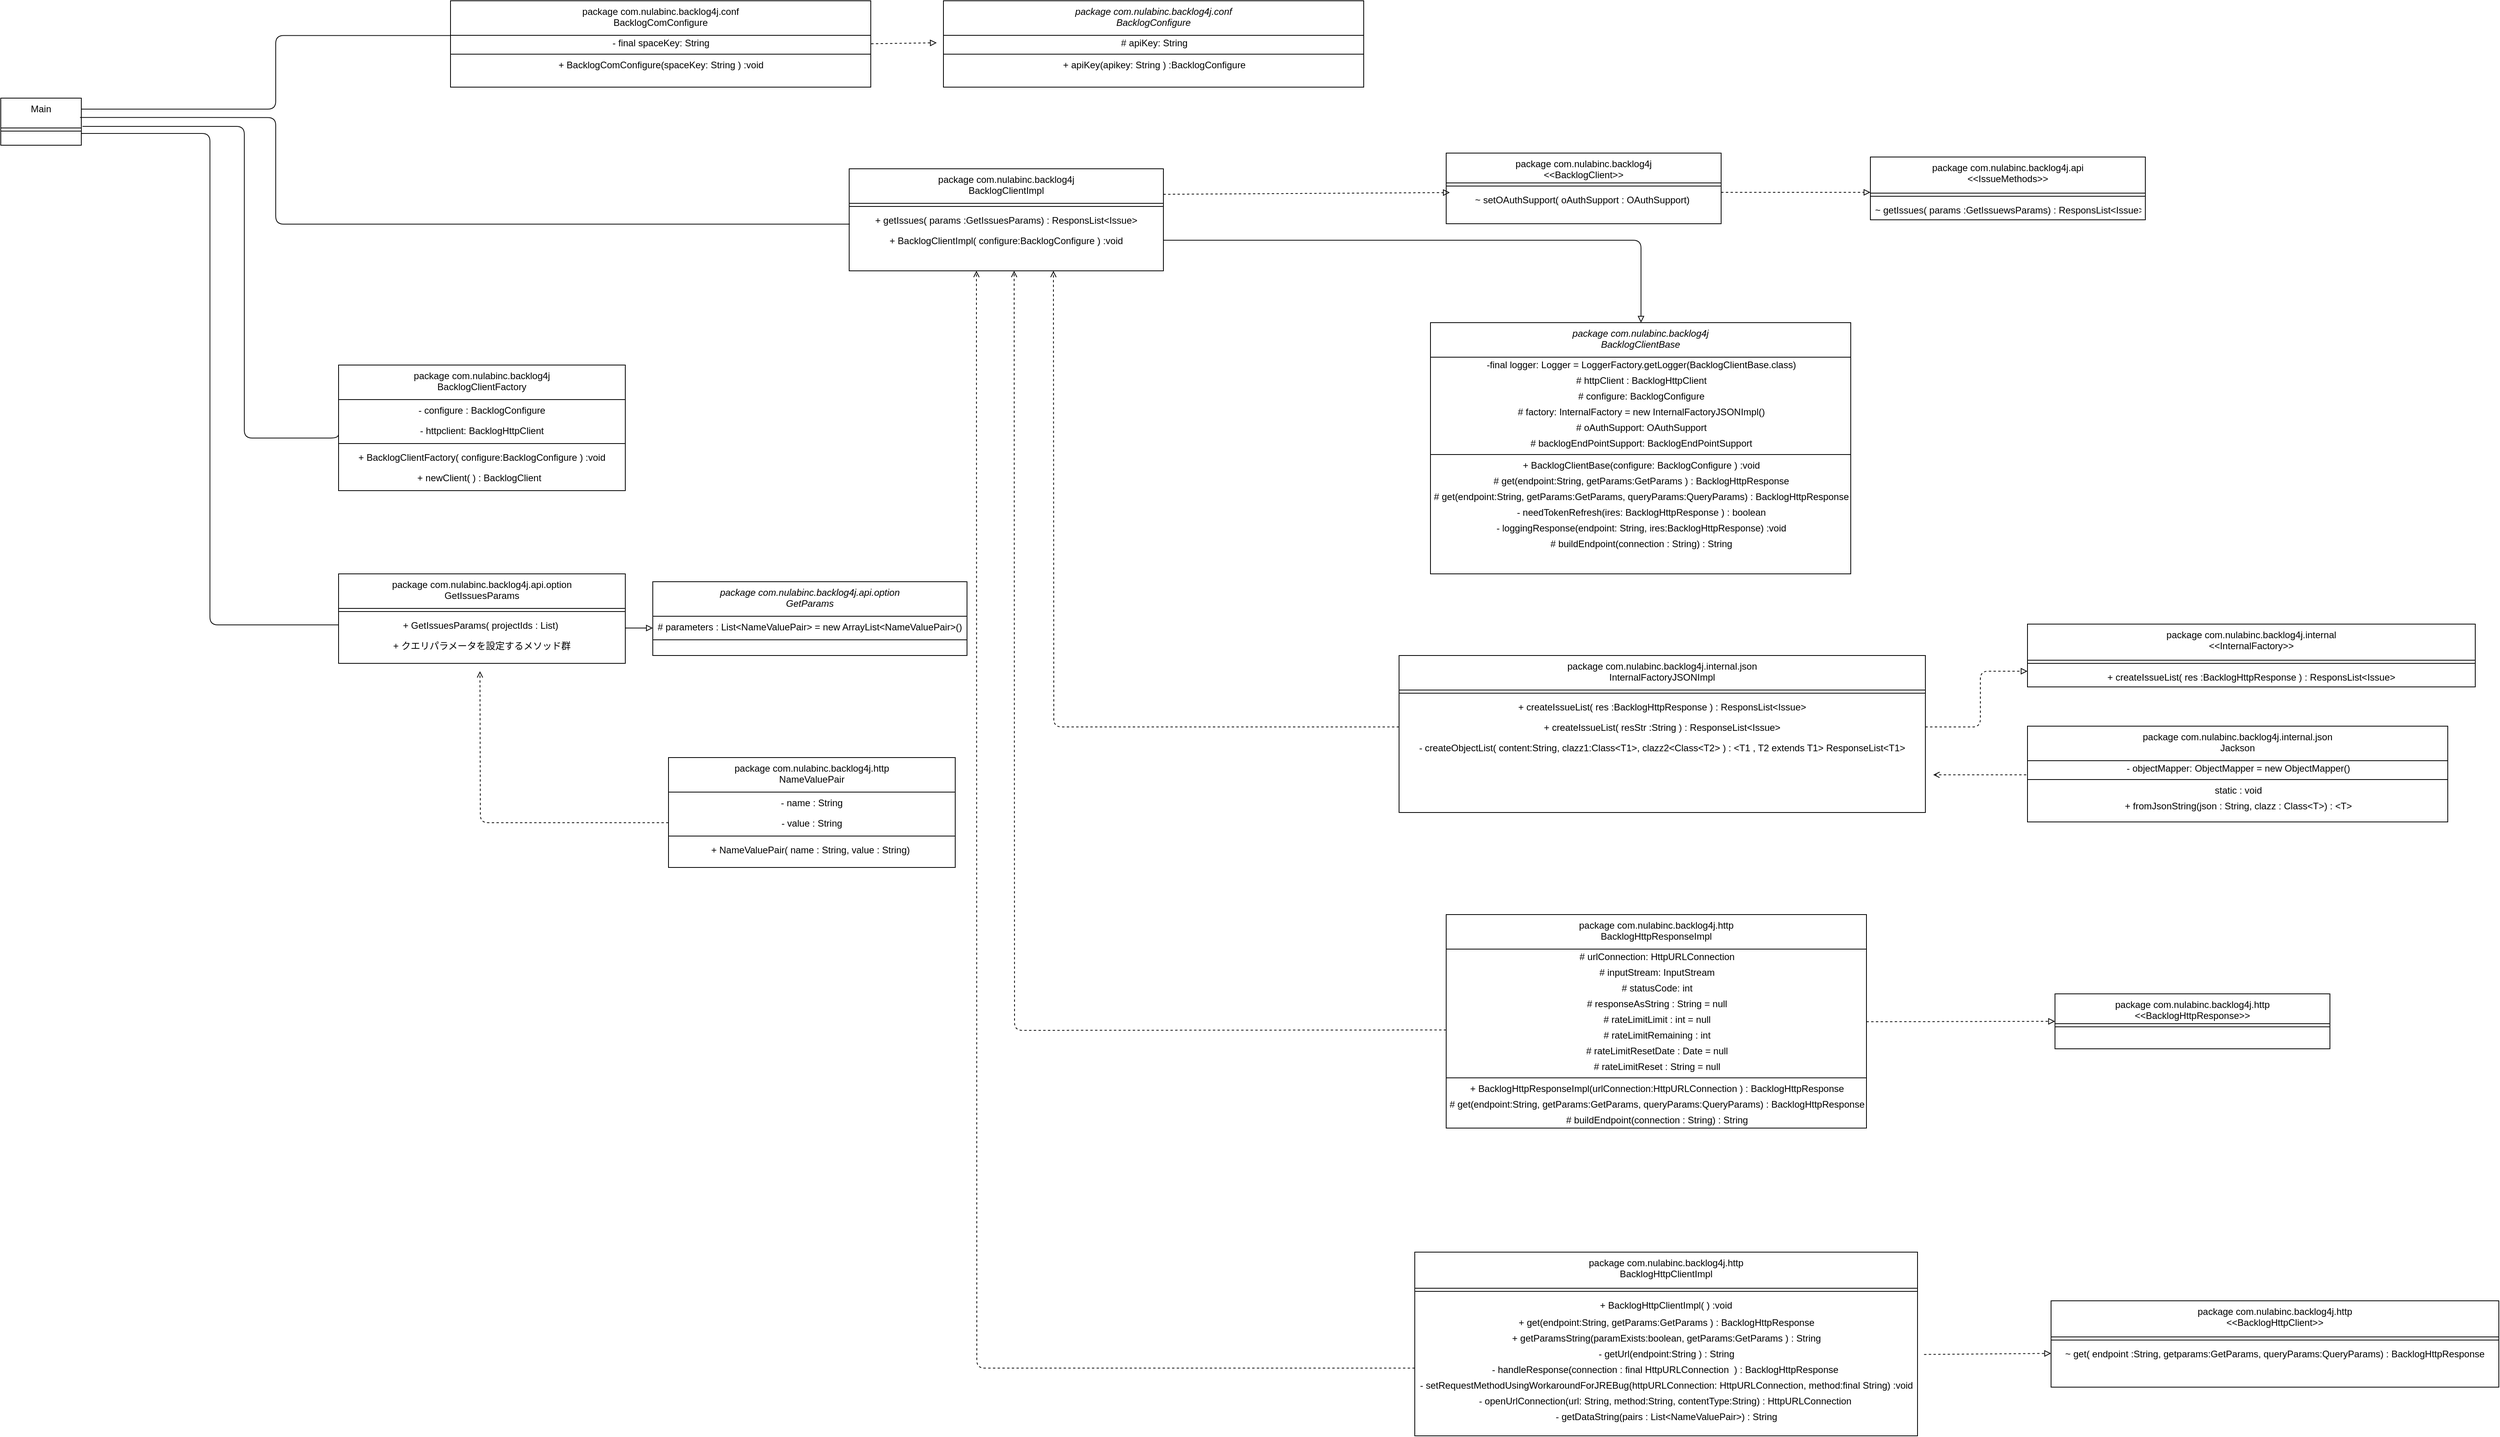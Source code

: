 <mxfile version="14.7.3" type="device"><diagram id="C5RBs43oDa-KdzZeNtuy" name="Page-1"><mxGraphModel dx="3342" dy="794" grid="1" gridSize="10" guides="1" tooltips="1" connect="1" arrows="1" fold="1" page="1" pageScale="1" pageWidth="1920" pageHeight="1200" background="none" math="0" shadow="0"><root><mxCell id="WIyWlLk6GJQsqaUBKTNV-0"/><mxCell id="WIyWlLk6GJQsqaUBKTNV-1" parent="WIyWlLk6GJQsqaUBKTNV-0"/><mxCell id="FOVb6giWo2BzoilSzJWB-0" value="package com.nulabinc.backlog4j.api&#10;&lt;&lt;IssueMethods&gt;&gt;" style="swimlane;fontStyle=0;align=center;verticalAlign=top;childLayout=stackLayout;horizontal=1;startSize=46;horizontalStack=0;resizeParent=1;resizeLast=0;collapsible=1;marginBottom=0;rounded=0;shadow=0;strokeWidth=1;" parent="WIyWlLk6GJQsqaUBKTNV-1" vertex="1"><mxGeometry x="600" y="275" width="350" height="80" as="geometry"><mxRectangle x="220" y="120" width="160" height="26" as="alternateBounds"/></mxGeometry></mxCell><mxCell id="Xy-StoMNGyBWp4fKZroL-40" value="" style="line;html=1;strokeWidth=1;align=left;verticalAlign=middle;spacingTop=-1;spacingLeft=3;spacingRight=3;rotatable=0;labelPosition=right;points=[];portConstraint=eastwest;" parent="FOVb6giWo2BzoilSzJWB-0" vertex="1"><mxGeometry y="46" width="350" height="8" as="geometry"/></mxCell><mxCell id="FOVb6giWo2BzoilSzJWB-1" value="~ getIssues( params :GetIssuewsParams) : ResponsList&lt;Issue&gt;" style="text;align=left;verticalAlign=top;spacingLeft=4;spacingRight=4;overflow=hidden;rotatable=0;points=[[0,0.5],[1,0.5]];portConstraint=eastwest;" parent="FOVb6giWo2BzoilSzJWB-0" vertex="1"><mxGeometry y="54" width="350" height="26" as="geometry"/></mxCell><mxCell id="FOVb6giWo2BzoilSzJWB-14" value="package com.nulabinc.backlog4j&#10;BacklogClientImpl" style="swimlane;fontStyle=0;align=center;verticalAlign=top;childLayout=stackLayout;horizontal=1;startSize=44;horizontalStack=0;resizeParent=1;resizeLast=0;collapsible=1;marginBottom=0;rounded=0;shadow=0;strokeWidth=1;" parent="WIyWlLk6GJQsqaUBKTNV-1" vertex="1"><mxGeometry x="-700" y="290" width="400" height="130" as="geometry"><mxRectangle x="220" y="120" width="160" height="26" as="alternateBounds"/></mxGeometry></mxCell><mxCell id="Xy-StoMNGyBWp4fKZroL-43" value="&lt;span style=&quot;color: rgba(0 , 0 , 0 , 0) ; font-family: monospace ; font-size: 0px ; background-color: rgb(248 , 249 , 250)&quot;&gt;%3CmxGraphModel%3E%3Croot%3E%3CmxCell%20id%3D%220%22%2F%3E%3CmxCell%20id%3D%221%22%20parent%3D%220%22%2F%3E%3CmxCell%20id%3D%222%22%20value%3D%22%22%20style%3D%22line%3Bhtml%3D1%3BstrokeWidth%3D1%3Balign%3Dleft%3BverticalAlign%3Dmiddle%3BspacingTop%3D-1%3BspacingLeft%3D3%3BspacingRight%3D3%3Brotatable%3D0%3BlabelPosition%3Dright%3Bpoints%3D%5B%5D%3BportConstraint%3Deastwest%3B%22%20vertex%3D%221%22%20parent%3D%221%22%3E%3CmxGeometry%20x%3D%22440%22%20y%3D%2266%22%20width%3D%22420%22%20height%3D%228%22%20as%3D%22geometry%22%2F%3E%3C%2FmxCell%3E%3C%2Froot%3E%3C%2FmxGraphModel%3E&lt;/span&gt;&lt;span style=&quot;color: rgba(0 , 0 , 0 , 0) ; font-family: monospace ; font-size: 0px ; background-color: rgb(248 , 249 , 250)&quot;&gt;%3CmxGraphModel%3E%3Croot%3E%3CmxCell%20id%3D%220%22%2F%3E%3CmxCell%20id%3D%221%22%20parent%3D%220%22%2F%3E%3CmxCell%20id%3D%222%22%20value%3D%22%22%20style%3D%22line%3Bhtml%3D1%3BstrokeWidth%3D1%3Balign%3Dleft%3BverticalAlign%3Dmiddle%3BspacingTop%3D-1%3BspacingLeft%3D3%3BspacingRight%3D3%3Brotatable%3D0%3BlabelPosition%3Dright%3Bpoints%3D%5B%5D%3BportConstraint%3Deastwest%3B%22%20vertex%3D%221%22%20parent%3D%221%22%3E%3CmxGeometry%20x%3D%22440%22%20y%3D%2266%22%20width%3D%22420%22%20height%3D%228%22%20as%3D%22geometry%22%2F%3E%3C%2FmxCell%3E%3C%2Froot%3E%3C%2FmxGraphModel%3E&lt;/span&gt;&lt;span style=&quot;color: rgba(0 , 0 , 0 , 0) ; font-family: monospace ; font-size: 0px ; background-color: rgb(248 , 249 , 250)&quot;&gt;%3CmxGraphModel%3E%3Croot%3E%3CmxCell%20id%3D%220%22%2F%3E%3CmxCell%20id%3D%221%22%20parent%3D%220%22%2F%3E%3CmxCell%20id%3D%222%22%20value%3D%22%22%20style%3D%22line%3Bhtml%3D1%3BstrokeWidth%3D1%3Balign%3Dleft%3BverticalAlign%3Dmiddle%3BspacingTop%3D-1%3BspacingLeft%3D3%3BspacingRight%3D3%3Brotatable%3D0%3BlabelPosition%3Dright%3Bpoints%3D%5B%5D%3BportConstraint%3Deastwest%3B%22%20vertex%3D%221%22%20parent%3D%221%22%3E%3CmxGeometry%20x%3D%22440%22%20y%3D%2266%22%20width%3D%22420%22%20height%3D%228%22%20as%3D%22geometry%22%2F%3E%3C%2FmxCell%3E%3C%2Froot%3E%3C%2FmxGraphModel%3E&lt;/span&gt;" style="line;html=1;strokeWidth=1;align=left;verticalAlign=middle;spacingTop=-1;spacingLeft=3;spacingRight=3;rotatable=0;labelPosition=right;points=[];portConstraint=eastwest;" parent="FOVb6giWo2BzoilSzJWB-14" vertex="1"><mxGeometry y="44" width="400" height="8" as="geometry"/></mxCell><mxCell id="9i0GpuFFJvkW0MbxInU7-12" value="+ getIssues( params :GetIssuesParams) : ResponsList&lt;Issue&gt;" style="text;align=center;verticalAlign=top;spacingLeft=4;spacingRight=4;overflow=hidden;rotatable=0;points=[[0,0.5],[1,0.5]];portConstraint=eastwest;" parent="FOVb6giWo2BzoilSzJWB-14" vertex="1"><mxGeometry y="52" width="400" height="26" as="geometry"/></mxCell><mxCell id="K3C115HOzLbog4WIktOm-8" value="+ BacklogClientImpl( configure:BacklogConfigure ) :void" style="text;align=center;verticalAlign=top;spacingLeft=4;spacingRight=4;overflow=hidden;rotatable=0;points=[[0,0.5],[1,0.5]];portConstraint=eastwest;" parent="FOVb6giWo2BzoilSzJWB-14" vertex="1"><mxGeometry y="78" width="400" height="26" as="geometry"/></mxCell><mxCell id="FOVb6giWo2BzoilSzJWB-20" value="package com.nulabinc.backlog4j&#10;BacklogClientBase" style="swimlane;fontStyle=2;align=center;verticalAlign=top;childLayout=stackLayout;horizontal=1;startSize=44;horizontalStack=0;resizeParent=1;resizeLast=0;collapsible=1;marginBottom=0;rounded=0;shadow=0;strokeWidth=1;" parent="WIyWlLk6GJQsqaUBKTNV-1" vertex="1"><mxGeometry x="40" y="486" width="535" height="320" as="geometry"><mxRectangle x="220" y="120" width="160" height="26" as="alternateBounds"/></mxGeometry></mxCell><mxCell id="9i0GpuFFJvkW0MbxInU7-5" value="-final logger:&amp;nbsp;Logger = LoggerFactory.getLogger(BacklogClientBase.class)" style="text;html=1;align=center;verticalAlign=middle;resizable=0;points=[];autosize=1;" parent="FOVb6giWo2BzoilSzJWB-20" vertex="1"><mxGeometry y="44" width="535" height="20" as="geometry"/></mxCell><mxCell id="FOVb6giWo2BzoilSzJWB-27" value="# httpClient :&amp;nbsp;BacklogHttpClient" style="text;html=1;align=center;verticalAlign=middle;resizable=0;points=[];autosize=1;" parent="FOVb6giWo2BzoilSzJWB-20" vertex="1"><mxGeometry y="64" width="535" height="20" as="geometry"/></mxCell><mxCell id="9i0GpuFFJvkW0MbxInU7-0" value="# configure:&amp;nbsp;BacklogConfigure" style="text;html=1;align=center;verticalAlign=middle;resizable=0;points=[];autosize=1;" parent="FOVb6giWo2BzoilSzJWB-20" vertex="1"><mxGeometry y="84" width="535" height="20" as="geometry"/></mxCell><mxCell id="9i0GpuFFJvkW0MbxInU7-2" value="# factory:&amp;nbsp;InternalFactory = new InternalFactoryJSONImpl()" style="text;html=1;align=center;verticalAlign=middle;resizable=0;points=[];autosize=1;" parent="FOVb6giWo2BzoilSzJWB-20" vertex="1"><mxGeometry y="104" width="535" height="20" as="geometry"/></mxCell><mxCell id="9i0GpuFFJvkW0MbxInU7-1" value="# oAuthSupport:&amp;nbsp;OAuthSupport" style="text;html=1;align=center;verticalAlign=middle;resizable=0;points=[];autosize=1;" parent="FOVb6giWo2BzoilSzJWB-20" vertex="1"><mxGeometry y="124" width="535" height="20" as="geometry"/></mxCell><mxCell id="9i0GpuFFJvkW0MbxInU7-4" value="# backlogEndPointSupport:&amp;nbsp;BacklogEndPointSupport" style="text;html=1;align=center;verticalAlign=middle;resizable=0;points=[];autosize=1;" parent="FOVb6giWo2BzoilSzJWB-20" vertex="1"><mxGeometry y="144" width="535" height="20" as="geometry"/></mxCell><mxCell id="FOVb6giWo2BzoilSzJWB-24" value="" style="line;html=1;strokeWidth=1;align=left;verticalAlign=middle;spacingTop=-1;spacingLeft=3;spacingRight=3;rotatable=0;labelPosition=right;points=[];portConstraint=eastwest;" parent="FOVb6giWo2BzoilSzJWB-20" vertex="1"><mxGeometry y="164" width="535" height="8" as="geometry"/></mxCell><mxCell id="K3C115HOzLbog4WIktOm-7" value="+ BacklogClientBase(configure: BacklogConfigure ) :void" style="text;html=1;align=center;verticalAlign=middle;resizable=0;points=[];autosize=1;" parent="FOVb6giWo2BzoilSzJWB-20" vertex="1"><mxGeometry y="172" width="535" height="20" as="geometry"/></mxCell><mxCell id="9i0GpuFFJvkW0MbxInU7-7" value="# get(endpoint:String, getParams:GetParams ) :&amp;nbsp;BacklogHttpResponse" style="text;html=1;align=center;verticalAlign=middle;resizable=0;points=[];autosize=1;" parent="FOVb6giWo2BzoilSzJWB-20" vertex="1"><mxGeometry y="192" width="535" height="20" as="geometry"/></mxCell><mxCell id="9i0GpuFFJvkW0MbxInU7-14" value="# get(endpoint:String, getParams:GetParams, queryParams:QueryParams) :&amp;nbsp;BacklogHttpResponse" style="text;html=1;align=center;verticalAlign=middle;resizable=0;points=[];autosize=1;" parent="FOVb6giWo2BzoilSzJWB-20" vertex="1"><mxGeometry y="212" width="535" height="20" as="geometry"/></mxCell><mxCell id="wczrcADzT7YGCG7LWDcB-19" value="- needTokenRefresh(ires: BacklogHttpResponse&amp;nbsp;) :&amp;nbsp;boolean" style="text;html=1;align=center;verticalAlign=middle;resizable=0;points=[];autosize=1;" parent="FOVb6giWo2BzoilSzJWB-20" vertex="1"><mxGeometry y="232" width="535" height="20" as="geometry"/></mxCell><mxCell id="wczrcADzT7YGCG7LWDcB-18" value="- loggingResponse(endpoint: String, ires:BacklogHttpResponse) :void" style="text;html=1;align=center;verticalAlign=middle;resizable=0;points=[];autosize=1;" parent="FOVb6giWo2BzoilSzJWB-20" vertex="1"><mxGeometry y="252" width="535" height="20" as="geometry"/></mxCell><mxCell id="9i0GpuFFJvkW0MbxInU7-13" value="# buildEndpoint(connection : String) :&amp;nbsp;String" style="text;html=1;align=center;verticalAlign=middle;resizable=0;points=[];autosize=1;" parent="FOVb6giWo2BzoilSzJWB-20" vertex="1"><mxGeometry y="272" width="535" height="20" as="geometry"/></mxCell><mxCell id="wczrcADzT7YGCG7LWDcB-0" value="package com.nulabinc.backlog4j.http&#10;&lt;&lt;BacklogHttpClient&gt;&gt;" style="swimlane;fontStyle=0;align=center;verticalAlign=top;childLayout=stackLayout;horizontal=1;startSize=46;horizontalStack=0;resizeParent=1;resizeLast=0;collapsible=1;marginBottom=0;rounded=0;shadow=0;strokeWidth=1;" parent="WIyWlLk6GJQsqaUBKTNV-1" vertex="1"><mxGeometry x="830" y="1732" width="570" height="110" as="geometry"><mxRectangle x="220" y="120" width="160" height="26" as="alternateBounds"/></mxGeometry></mxCell><mxCell id="Xy-StoMNGyBWp4fKZroL-36" value="" style="line;html=1;strokeWidth=1;align=left;verticalAlign=middle;spacingTop=-1;spacingLeft=3;spacingRight=3;rotatable=0;labelPosition=right;points=[];portConstraint=eastwest;" parent="wczrcADzT7YGCG7LWDcB-0" vertex="1"><mxGeometry y="46" width="570" height="8" as="geometry"/></mxCell><mxCell id="wczrcADzT7YGCG7LWDcB-1" value="~ get( endpoint :String, getparams:GetParams, queryParams:QueryParams) : BacklogHttpResponse" style="text;align=center;verticalAlign=top;spacingLeft=4;spacingRight=4;overflow=hidden;rotatable=0;points=[[0,0.5],[1,0.5]];portConstraint=eastwest;" parent="wczrcADzT7YGCG7LWDcB-0" vertex="1"><mxGeometry y="54" width="570" height="26" as="geometry"/></mxCell><mxCell id="wczrcADzT7YGCG7LWDcB-2" value="package com.nulabinc.backlog4j.internal.json&#10;InternalFactoryJSONImpl" style="swimlane;fontStyle=0;align=center;verticalAlign=top;childLayout=stackLayout;horizontal=1;startSize=44;horizontalStack=0;resizeParent=1;resizeLast=0;collapsible=1;marginBottom=0;rounded=0;shadow=0;strokeWidth=1;" parent="WIyWlLk6GJQsqaUBKTNV-1" vertex="1"><mxGeometry y="910" width="670" height="200" as="geometry"><mxRectangle x="220" y="120" width="160" height="26" as="alternateBounds"/></mxGeometry></mxCell><mxCell id="Xy-StoMNGyBWp4fKZroL-38" value="" style="line;html=1;strokeWidth=1;align=left;verticalAlign=middle;spacingTop=-1;spacingLeft=3;spacingRight=3;rotatable=0;labelPosition=right;points=[];portConstraint=eastwest;" parent="wczrcADzT7YGCG7LWDcB-2" vertex="1"><mxGeometry y="44" width="670" height="8" as="geometry"/></mxCell><mxCell id="wczrcADzT7YGCG7LWDcB-3" value="+ createIssueList( res :BacklogHttpResponse ) : ResponsList&lt;Issue&gt;" style="text;align=center;verticalAlign=top;spacingLeft=4;spacingRight=4;overflow=hidden;rotatable=0;points=[[0,0.5],[1,0.5]];portConstraint=eastwest;" parent="wczrcADzT7YGCG7LWDcB-2" vertex="1"><mxGeometry y="52" width="670" height="26" as="geometry"/></mxCell><mxCell id="GLlODpASXTl_eXQxeDAN-4" value="+ createIssueList( resStr :String ) : ResponseList&lt;Issue&gt;" style="text;align=center;verticalAlign=top;spacingLeft=4;spacingRight=4;overflow=hidden;rotatable=0;points=[[0,0.5],[1,0.5]];portConstraint=eastwest;" parent="wczrcADzT7YGCG7LWDcB-2" vertex="1"><mxGeometry y="78" width="670" height="26" as="geometry"/></mxCell><mxCell id="GLlODpASXTl_eXQxeDAN-5" value="- createObjectList( content:String, clazz1:Class&lt;T1&gt;, clazz2&lt;Class&lt;T2&gt; ) : &lt;T1 , T2 extends T1&gt; ResponseList&lt;T1&gt;" style="text;align=center;verticalAlign=top;spacingLeft=4;spacingRight=4;overflow=hidden;rotatable=0;points=[[0,0.5],[1,0.5]];portConstraint=eastwest;" parent="wczrcADzT7YGCG7LWDcB-2" vertex="1"><mxGeometry y="104" width="670" height="26" as="geometry"/></mxCell><mxCell id="wczrcADzT7YGCG7LWDcB-4" value="package com.nulabinc.backlog4j.http&#10;BacklogHttpResponseImpl" style="swimlane;fontStyle=0;align=center;verticalAlign=top;childLayout=stackLayout;horizontal=1;startSize=44;horizontalStack=0;resizeParent=1;resizeLast=0;collapsible=1;marginBottom=0;rounded=0;shadow=0;strokeWidth=1;" parent="WIyWlLk6GJQsqaUBKTNV-1" vertex="1"><mxGeometry x="60" y="1240" width="535" height="272" as="geometry"><mxRectangle x="220" y="120" width="160" height="26" as="alternateBounds"/></mxGeometry></mxCell><mxCell id="wczrcADzT7YGCG7LWDcB-6" value="# urlConnection:&amp;nbsp;HttpURLConnection" style="text;html=1;align=center;verticalAlign=middle;resizable=0;points=[];autosize=1;" parent="wczrcADzT7YGCG7LWDcB-4" vertex="1"><mxGeometry y="44" width="535" height="20" as="geometry"/></mxCell><mxCell id="wczrcADzT7YGCG7LWDcB-7" value="# inputStream:&amp;nbsp;InputStream" style="text;html=1;align=center;verticalAlign=middle;resizable=0;points=[];autosize=1;" parent="wczrcADzT7YGCG7LWDcB-4" vertex="1"><mxGeometry y="64" width="535" height="20" as="geometry"/></mxCell><mxCell id="wczrcADzT7YGCG7LWDcB-8" value="# statusCode:&amp;nbsp;int" style="text;html=1;align=center;verticalAlign=middle;resizable=0;points=[];autosize=1;" parent="wczrcADzT7YGCG7LWDcB-4" vertex="1"><mxGeometry y="84" width="535" height="20" as="geometry"/></mxCell><mxCell id="wczrcADzT7YGCG7LWDcB-9" value="# responseAsString&amp;nbsp;: String = null" style="text;html=1;align=center;verticalAlign=middle;resizable=0;points=[];autosize=1;" parent="wczrcADzT7YGCG7LWDcB-4" vertex="1"><mxGeometry y="104" width="535" height="20" as="geometry"/></mxCell><mxCell id="wczrcADzT7YGCG7LWDcB-10" value="# rateLimitLimit : int&amp;nbsp;= null" style="text;html=1;align=center;verticalAlign=middle;resizable=0;points=[];autosize=1;" parent="wczrcADzT7YGCG7LWDcB-4" vertex="1"><mxGeometry y="124" width="535" height="20" as="geometry"/></mxCell><mxCell id="wczrcADzT7YGCG7LWDcB-15" value="# rateLimitRemaining : int" style="text;html=1;align=center;verticalAlign=middle;resizable=0;points=[];autosize=1;" parent="wczrcADzT7YGCG7LWDcB-4" vertex="1"><mxGeometry y="144" width="535" height="20" as="geometry"/></mxCell><mxCell id="wczrcADzT7YGCG7LWDcB-16" value="# rateLimitResetDate : Date = null" style="text;html=1;align=center;verticalAlign=middle;resizable=0;points=[];autosize=1;" parent="wczrcADzT7YGCG7LWDcB-4" vertex="1"><mxGeometry y="164" width="535" height="20" as="geometry"/></mxCell><mxCell id="wczrcADzT7YGCG7LWDcB-17" value="# rateLimitReset : String = null" style="text;html=1;align=center;verticalAlign=middle;resizable=0;points=[];autosize=1;" parent="wczrcADzT7YGCG7LWDcB-4" vertex="1"><mxGeometry y="184" width="535" height="20" as="geometry"/></mxCell><mxCell id="wczrcADzT7YGCG7LWDcB-11" value="&lt;span style=&quot;color: rgba(0 , 0 , 0 , 0) ; font-family: monospace ; font-size: 0px ; background-color: rgb(248 , 249 , 250)&quot;&gt;%3CmxGraphModel%3E%3Croot%3E%3CmxCell%20id%3D%220%22%2F%3E%3CmxCell%20id%3D%221%22%20parent%3D%220%22%2F%3E%3CmxCell%20id%3D%222%22%20value%3D%22%22%20style%3D%22line%3Bhtml%3D1%3BstrokeWidth%3D1%3Balign%3Dleft%3BverticalAlign%3Dmiddle%3BspacingTop%3D-1%3BspacingLeft%3D3%3BspacingRight%3D3%3Brotatable%3D0%3BlabelPosition%3Dright%3Bpoints%3D%5B%5D%3BportConstraint%3Deastwest%3B%22%20vertex%3D%221%22%20parent%3D%221%22%3E%3CmxGeometry%20x%3D%22440%22%20y%3D%2266%22%20width%3D%22420%22%20height%3D%228%22%20as%3D%22geometry%22%2F%3E%3C%2FmxCell%3E%3C%2Froot%3E%3C%2FmxGraphModel%3E&lt;/span&gt;&lt;span style=&quot;color: rgba(0 , 0 , 0 , 0) ; font-family: monospace ; font-size: 0px ; background-color: rgb(248 , 249 , 250)&quot;&gt;%3CmxGraphModel%3E%3Croot%3E%3CmxCell%20id%3D%220%22%2F%3E%3CmxCell%20id%3D%221%22%20parent%3D%220%22%2F%3E%3CmxCell%20id%3D%222%22%20value%3D%22%22%20style%3D%22line%3Bhtml%3D1%3BstrokeWidth%3D1%3Balign%3Dleft%3BverticalAlign%3Dmiddle%3BspacingTop%3D-1%3BspacingLeft%3D3%3BspacingRight%3D3%3Brotatable%3D0%3BlabelPosition%3Dright%3Bpoints%3D%5B%5D%3BportConstraint%3Deastwest%3B%22%20vertex%3D%221%22%20parent%3D%221%22%3E%3CmxGeometry%20x%3D%22440%22%20y%3D%2266%22%20width%3D%22420%22%20height%3D%228%22%20as%3D%22geometry%22%2F%3E%3C%2FmxCell%3E%3C%2Froot%3E%3C%2FmxGraphModel%3E&lt;/span&gt;&lt;span style=&quot;color: rgba(0 , 0 , 0 , 0) ; font-family: monospace ; font-size: 0px ; background-color: rgb(248 , 249 , 250)&quot;&gt;%3CmxGraphModel%3E%3Croot%3E%3CmxCell%20id%3D%220%22%2F%3E%3CmxCell%20id%3D%221%22%20parent%3D%220%22%2F%3E%3CmxCell%20id%3D%222%22%20value%3D%22%22%20style%3D%22line%3Bhtml%3D1%3BstrokeWidth%3D1%3Balign%3Dleft%3BverticalAlign%3Dmiddle%3BspacingTop%3D-1%3BspacingLeft%3D3%3BspacingRight%3D3%3Brotatable%3D0%3BlabelPosition%3Dright%3Bpoints%3D%5B%5D%3BportConstraint%3Deastwest%3B%22%20vertex%3D%221%22%20parent%3D%221%22%3E%3CmxGeometry%20x%3D%22440%22%20y%3D%2266%22%20width%3D%22420%22%20height%3D%228%22%20as%3D%22geometry%22%2F%3E%3C%2FmxCell%3E%3C%2Froot%3E%3C%2FmxGraphModel%3E&lt;/span&gt;" style="line;html=1;strokeWidth=1;align=left;verticalAlign=middle;spacingTop=-1;spacingLeft=3;spacingRight=3;rotatable=0;labelPosition=right;points=[];portConstraint=eastwest;" parent="wczrcADzT7YGCG7LWDcB-4" vertex="1"><mxGeometry y="204" width="535" height="8" as="geometry"/></mxCell><mxCell id="wczrcADzT7YGCG7LWDcB-12" value="+ BacklogHttpResponseImpl(urlConnection:HttpURLConnection ) :&amp;nbsp;BacklogHttpResponse" style="text;html=1;align=center;verticalAlign=middle;resizable=0;points=[];autosize=1;" parent="wczrcADzT7YGCG7LWDcB-4" vertex="1"><mxGeometry y="212" width="535" height="20" as="geometry"/></mxCell><mxCell id="wczrcADzT7YGCG7LWDcB-13" value="# get(endpoint:String, getParams:GetParams, queryParams:QueryParams) :&amp;nbsp;BacklogHttpResponse" style="text;html=1;align=center;verticalAlign=middle;resizable=0;points=[];autosize=1;" parent="wczrcADzT7YGCG7LWDcB-4" vertex="1"><mxGeometry y="232" width="535" height="20" as="geometry"/></mxCell><mxCell id="wczrcADzT7YGCG7LWDcB-14" value="# buildEndpoint(connection : String) :&amp;nbsp;String" style="text;html=1;align=center;verticalAlign=middle;resizable=0;points=[];autosize=1;" parent="wczrcADzT7YGCG7LWDcB-4" vertex="1"><mxGeometry y="252" width="535" height="20" as="geometry"/></mxCell><mxCell id="wczrcADzT7YGCG7LWDcB-22" value="package com.nulabinc.backlog4j.http&#10;&lt;&lt;BacklogHttpResponse&gt;&gt;" style="swimlane;fontStyle=0;align=center;verticalAlign=top;childLayout=stackLayout;horizontal=1;startSize=38;horizontalStack=0;resizeParent=1;resizeLast=0;collapsible=1;marginBottom=0;rounded=0;shadow=0;strokeWidth=1;" parent="WIyWlLk6GJQsqaUBKTNV-1" vertex="1"><mxGeometry x="835" y="1341" width="350" height="70" as="geometry"><mxRectangle x="220" y="120" width="160" height="26" as="alternateBounds"/></mxGeometry></mxCell><mxCell id="Xy-StoMNGyBWp4fKZroL-41" value="&lt;span style=&quot;color: rgba(0 , 0 , 0 , 0) ; font-family: monospace ; font-size: 0px ; background-color: rgb(248 , 249 , 250)&quot;&gt;%3CmxGraphModel%3E%3Croot%3E%3CmxCell%20id%3D%220%22%2F%3E%3CmxCell%20id%3D%221%22%20parent%3D%220%22%2F%3E%3CmxCell%20id%3D%222%22%20value%3D%22%22%20style%3D%22line%3Bhtml%3D1%3BstrokeWidth%3D1%3Balign%3Dleft%3BverticalAlign%3Dmiddle%3BspacingTop%3D-1%3BspacingLeft%3D3%3BspacingRight%3D3%3Brotatable%3D0%3BlabelPosition%3Dright%3Bpoints%3D%5B%5D%3BportConstraint%3Deastwest%3B%22%20vertex%3D%221%22%20parent%3D%221%22%3E%3CmxGeometry%20x%3D%22440%22%20y%3D%2266%22%20width%3D%22420%22%20height%3D%228%22%20as%3D%22geometry%22%2F%3E%3C%2FmxCell%3E%3C%2Froot%3E%3C%2FmxGraphModel%3E&lt;/span&gt;&lt;span style=&quot;color: rgba(0 , 0 , 0 , 0) ; font-family: monospace ; font-size: 0px ; background-color: rgb(248 , 249 , 250)&quot;&gt;%3CmxGraphModel%3E%3Croot%3E%3CmxCell%20id%3D%220%22%2F%3E%3CmxCell%20id%3D%221%22%20parent%3D%220%22%2F%3E%3CmxCell%20id%3D%222%22%20value%3D%22%22%20style%3D%22line%3Bhtml%3D1%3BstrokeWidth%3D1%3Balign%3Dleft%3BverticalAlign%3Dmiddle%3BspacingTop%3D-1%3BspacingLeft%3D3%3BspacingRight%3D3%3Brotatable%3D0%3BlabelPosition%3Dright%3Bpoints%3D%5B%5D%3BportConstraint%3Deastwest%3B%22%20vertex%3D%221%22%20parent%3D%221%22%3E%3CmxGeometry%20x%3D%22440%22%20y%3D%2266%22%20width%3D%22420%22%20height%3D%228%22%20as%3D%22geometry%22%2F%3E%3C%2FmxCell%3E%3C%2Froot%3E%3C%2FmxGraphModel%3E&lt;/span&gt;&lt;span style=&quot;color: rgba(0 , 0 , 0 , 0) ; font-family: monospace ; font-size: 0px ; background-color: rgb(248 , 249 , 250)&quot;&gt;%3CmxGraphModel%3E%3Croot%3E%3CmxCell%20id%3D%220%22%2F%3E%3CmxCell%20id%3D%221%22%20parent%3D%220%22%2F%3E%3CmxCell%20id%3D%222%22%20value%3D%22%22%20style%3D%22line%3Bhtml%3D1%3BstrokeWidth%3D1%3Balign%3Dleft%3BverticalAlign%3Dmiddle%3BspacingTop%3D-1%3BspacingLeft%3D3%3BspacingRight%3D3%3Brotatable%3D0%3BlabelPosition%3Dright%3Bpoints%3D%5B%5D%3BportConstraint%3Deastwest%3B%22%20vertex%3D%221%22%20parent%3D%221%22%3E%3CmxGeometry%20x%3D%22440%22%20y%3D%2266%22%20width%3D%22420%22%20height%3D%228%22%20as%3D%22geometry%22%2F%3E%3C%2FmxCell%3E%3C%2Froot%3E%3C%2FmxGraphModel%3E&lt;/span&gt;" style="line;html=1;strokeWidth=1;align=left;verticalAlign=middle;spacingTop=-1;spacingLeft=3;spacingRight=3;rotatable=0;labelPosition=right;points=[];portConstraint=eastwest;" parent="wczrcADzT7YGCG7LWDcB-22" vertex="1"><mxGeometry y="38" width="350" height="8" as="geometry"/></mxCell><mxCell id="K3C115HOzLbog4WIktOm-1" value="package com.nulabinc.backlog4j&#10;BacklogClientFactory" style="swimlane;fontStyle=0;align=center;verticalAlign=top;childLayout=stackLayout;horizontal=1;startSize=44;horizontalStack=0;resizeParent=1;resizeLast=0;collapsible=1;marginBottom=0;rounded=0;shadow=0;strokeWidth=1;" parent="WIyWlLk6GJQsqaUBKTNV-1" vertex="1"><mxGeometry x="-1350" y="540" width="365" height="160" as="geometry"><mxRectangle x="220" y="120" width="160" height="26" as="alternateBounds"/></mxGeometry></mxCell><mxCell id="K3C115HOzLbog4WIktOm-4" value="- configure : BacklogConfigure" style="text;align=center;verticalAlign=top;spacingLeft=4;spacingRight=4;overflow=hidden;rotatable=0;points=[[0,0.5],[1,0.5]];portConstraint=eastwest;" parent="K3C115HOzLbog4WIktOm-1" vertex="1"><mxGeometry y="44" width="365" height="26" as="geometry"/></mxCell><mxCell id="K3C115HOzLbog4WIktOm-5" value="- httpclient: BacklogHttpClient" style="text;align=center;verticalAlign=top;spacingLeft=4;spacingRight=4;overflow=hidden;rotatable=0;points=[[0,0.5],[1,0.5]];portConstraint=eastwest;" parent="K3C115HOzLbog4WIktOm-1" vertex="1"><mxGeometry y="70" width="365" height="26" as="geometry"/></mxCell><mxCell id="K3C115HOzLbog4WIktOm-6" value="" style="line;html=1;strokeWidth=1;align=left;verticalAlign=middle;spacingTop=-1;spacingLeft=3;spacingRight=3;rotatable=0;labelPosition=right;points=[];portConstraint=eastwest;" parent="K3C115HOzLbog4WIktOm-1" vertex="1"><mxGeometry y="96" width="365" height="8" as="geometry"/></mxCell><mxCell id="K3C115HOzLbog4WIktOm-3" value="+ BacklogClientFactory( configure:BacklogConfigure ) :void" style="text;align=center;verticalAlign=top;spacingLeft=4;spacingRight=4;overflow=hidden;rotatable=0;points=[[0,0.5],[1,0.5]];portConstraint=eastwest;" parent="K3C115HOzLbog4WIktOm-1" vertex="1"><mxGeometry y="104" width="365" height="26" as="geometry"/></mxCell><mxCell id="K3C115HOzLbog4WIktOm-2" value="+ newClient( ) : BacklogClient  " style="text;align=center;verticalAlign=top;spacingLeft=4;spacingRight=4;overflow=hidden;rotatable=0;points=[[0,0.5],[1,0.5]];portConstraint=eastwest;" parent="K3C115HOzLbog4WIktOm-1" vertex="1"><mxGeometry y="130" width="365" height="26" as="geometry"/></mxCell><mxCell id="GLlODpASXTl_eXQxeDAN-0" value="package com.nulabinc.backlog4j.http&#10;BacklogHttpClientImpl" style="swimlane;fontStyle=0;align=center;verticalAlign=top;childLayout=stackLayout;horizontal=1;startSize=46;horizontalStack=0;resizeParent=1;resizeLast=0;collapsible=1;marginBottom=0;rounded=0;shadow=0;strokeWidth=1;" parent="WIyWlLk6GJQsqaUBKTNV-1" vertex="1"><mxGeometry x="20" y="1670" width="640" height="234" as="geometry"><mxRectangle x="220" y="120" width="160" height="26" as="alternateBounds"/></mxGeometry></mxCell><mxCell id="Xy-StoMNGyBWp4fKZroL-37" value="" style="line;html=1;strokeWidth=1;align=left;verticalAlign=middle;spacingTop=-1;spacingLeft=3;spacingRight=3;rotatable=0;labelPosition=right;points=[];portConstraint=eastwest;" parent="GLlODpASXTl_eXQxeDAN-0" vertex="1"><mxGeometry y="46" width="640" height="8" as="geometry"/></mxCell><mxCell id="GLlODpASXTl_eXQxeDAN-2" value="+ BacklogHttpClientImpl( ) :void" style="text;align=center;verticalAlign=top;spacingLeft=4;spacingRight=4;overflow=hidden;rotatable=0;points=[[0,0.5],[1,0.5]];portConstraint=eastwest;" parent="GLlODpASXTl_eXQxeDAN-0" vertex="1"><mxGeometry y="54" width="640" height="26" as="geometry"/></mxCell><mxCell id="9gSCizXZseOvr6Ey4WSD-1" value="+ get(endpoint:String, getParams:GetParams ) :&amp;nbsp;BacklogHttpResponse" style="text;html=1;align=center;verticalAlign=middle;resizable=0;points=[];autosize=1;" parent="GLlODpASXTl_eXQxeDAN-0" vertex="1"><mxGeometry y="80" width="640" height="20" as="geometry"/></mxCell><mxCell id="9gSCizXZseOvr6Ey4WSD-2" value="+ getParamsString(paramExists:boolean, getParams:GetParams ) : String" style="text;html=1;align=center;verticalAlign=middle;resizable=0;points=[];autosize=1;" parent="GLlODpASXTl_eXQxeDAN-0" vertex="1"><mxGeometry y="100" width="640" height="20" as="geometry"/></mxCell><mxCell id="9gSCizXZseOvr6Ey4WSD-3" value="- getUrl(endpoint:String ) : String" style="text;html=1;align=center;verticalAlign=middle;resizable=0;points=[];autosize=1;" parent="GLlODpASXTl_eXQxeDAN-0" vertex="1"><mxGeometry y="120" width="640" height="20" as="geometry"/></mxCell><mxCell id="9gSCizXZseOvr6Ey4WSD-4" value="- handleResponse(connection : final HttpURLConnection&amp;nbsp; ) :&amp;nbsp;BacklogHttpResponse&amp;nbsp;" style="text;html=1;align=center;verticalAlign=middle;resizable=0;points=[];autosize=1;" parent="GLlODpASXTl_eXQxeDAN-0" vertex="1"><mxGeometry y="140" width="640" height="20" as="geometry"/></mxCell><mxCell id="9gSCizXZseOvr6Ey4WSD-6" value="- setRequestMethodUsingWorkaroundForJREBug(httpURLConnection: HttpURLConnection, method:final String) :void" style="text;html=1;align=center;verticalAlign=middle;resizable=0;points=[];autosize=1;" parent="GLlODpASXTl_eXQxeDAN-0" vertex="1"><mxGeometry y="160" width="640" height="20" as="geometry"/></mxCell><mxCell id="9gSCizXZseOvr6Ey4WSD-5" value="- openUrlConnection(url: String, method:String, contentType:String) :&amp;nbsp;HttpURLConnection&amp;nbsp;" style="text;html=1;align=center;verticalAlign=middle;resizable=0;points=[];autosize=1;" parent="GLlODpASXTl_eXQxeDAN-0" vertex="1"><mxGeometry y="180" width="640" height="20" as="geometry"/></mxCell><mxCell id="GLlODpASXTl_eXQxeDAN-3" value="- getDataString(pairs : List&amp;lt;NameValuePair&amp;gt;) : String" style="text;html=1;align=center;verticalAlign=middle;resizable=0;points=[];autosize=1;" parent="GLlODpASXTl_eXQxeDAN-0" vertex="1"><mxGeometry y="200" width="640" height="20" as="geometry"/></mxCell><mxCell id="Xy-StoMNGyBWp4fKZroL-15" value="package com.nulabinc.backlog4j.conf&#10;BacklogConfigure" style="swimlane;fontStyle=2;align=center;verticalAlign=top;childLayout=stackLayout;horizontal=1;startSize=44;horizontalStack=0;resizeParent=1;resizeLast=0;collapsible=1;marginBottom=0;rounded=0;shadow=0;strokeWidth=1;" parent="WIyWlLk6GJQsqaUBKTNV-1" vertex="1"><mxGeometry x="-580" y="76" width="535" height="110" as="geometry"><mxRectangle x="220" y="120" width="160" height="26" as="alternateBounds"/></mxGeometry></mxCell><mxCell id="Xy-StoMNGyBWp4fKZroL-19" value="# apiKey: String" style="text;html=1;align=center;verticalAlign=middle;resizable=0;points=[];autosize=1;" parent="Xy-StoMNGyBWp4fKZroL-15" vertex="1"><mxGeometry y="44" width="535" height="20" as="geometry"/></mxCell><mxCell id="Xy-StoMNGyBWp4fKZroL-23" value="" style="line;html=1;strokeWidth=1;align=left;verticalAlign=middle;spacingTop=-1;spacingLeft=3;spacingRight=3;rotatable=0;labelPosition=right;points=[];portConstraint=eastwest;" parent="Xy-StoMNGyBWp4fKZroL-15" vertex="1"><mxGeometry y="64" width="535" height="8" as="geometry"/></mxCell><mxCell id="Xy-StoMNGyBWp4fKZroL-24" value="+ apiKey(apikey: String ) :BacklogConfigure" style="text;html=1;align=center;verticalAlign=middle;resizable=0;points=[];autosize=1;" parent="Xy-StoMNGyBWp4fKZroL-15" vertex="1"><mxGeometry y="72" width="535" height="20" as="geometry"/></mxCell><mxCell id="Xy-StoMNGyBWp4fKZroL-30" value="package com.nulabinc.backlog4j.conf&#10;BacklogComConfigure" style="swimlane;fontStyle=0;align=center;verticalAlign=top;childLayout=stackLayout;horizontal=1;startSize=44;horizontalStack=0;resizeParent=1;resizeLast=0;collapsible=1;marginBottom=0;rounded=0;shadow=0;strokeWidth=1;" parent="WIyWlLk6GJQsqaUBKTNV-1" vertex="1"><mxGeometry x="-1207.5" y="76" width="535" height="110" as="geometry"><mxRectangle x="220" y="120" width="160" height="26" as="alternateBounds"/></mxGeometry></mxCell><mxCell id="Xy-StoMNGyBWp4fKZroL-31" value="- final spaceKey: String" style="text;html=1;align=center;verticalAlign=middle;resizable=0;points=[];autosize=1;" parent="Xy-StoMNGyBWp4fKZroL-30" vertex="1"><mxGeometry y="44" width="535" height="20" as="geometry"/></mxCell><mxCell id="Xy-StoMNGyBWp4fKZroL-32" value="" style="line;html=1;strokeWidth=1;align=left;verticalAlign=middle;spacingTop=-1;spacingLeft=3;spacingRight=3;rotatable=0;labelPosition=right;points=[];portConstraint=eastwest;" parent="Xy-StoMNGyBWp4fKZroL-30" vertex="1"><mxGeometry y="64" width="535" height="8" as="geometry"/></mxCell><mxCell id="Xy-StoMNGyBWp4fKZroL-33" value="+ BacklogComConfigure(spaceKey: String ) :void" style="text;html=1;align=center;verticalAlign=middle;resizable=0;points=[];autosize=1;" parent="Xy-StoMNGyBWp4fKZroL-30" vertex="1"><mxGeometry y="72" width="535" height="20" as="geometry"/></mxCell><mxCell id="Xy-StoMNGyBWp4fKZroL-44" value="Main" style="swimlane;fontStyle=0;align=center;verticalAlign=top;childLayout=stackLayout;horizontal=1;startSize=38;horizontalStack=0;resizeParent=1;resizeLast=0;collapsible=1;marginBottom=0;rounded=0;shadow=0;strokeWidth=1;" parent="WIyWlLk6GJQsqaUBKTNV-1" vertex="1"><mxGeometry x="-1780" y="200" width="102.5" height="60" as="geometry"><mxRectangle x="220" y="120" width="160" height="26" as="alternateBounds"/></mxGeometry></mxCell><mxCell id="Xy-StoMNGyBWp4fKZroL-45" value="&lt;span style=&quot;color: rgba(0 , 0 , 0 , 0) ; font-family: monospace ; font-size: 0px ; background-color: rgb(248 , 249 , 250)&quot;&gt;%3CmxGraphModel%3E%3Croot%3E%3CmxCell%20id%3D%220%22%2F%3E%3CmxCell%20id%3D%221%22%20parent%3D%220%22%2F%3E%3CmxCell%20id%3D%222%22%20value%3D%22%22%20style%3D%22line%3Bhtml%3D1%3BstrokeWidth%3D1%3Balign%3Dleft%3BverticalAlign%3Dmiddle%3BspacingTop%3D-1%3BspacingLeft%3D3%3BspacingRight%3D3%3Brotatable%3D0%3BlabelPosition%3Dright%3Bpoints%3D%5B%5D%3BportConstraint%3Deastwest%3B%22%20vertex%3D%221%22%20parent%3D%221%22%3E%3CmxGeometry%20x%3D%22440%22%20y%3D%2266%22%20width%3D%22420%22%20height%3D%228%22%20as%3D%22geometry%22%2F%3E%3C%2FmxCell%3E%3C%2Froot%3E%3C%2FmxGraphModel%3E&lt;/span&gt;&lt;span style=&quot;color: rgba(0 , 0 , 0 , 0) ; font-family: monospace ; font-size: 0px ; background-color: rgb(248 , 249 , 250)&quot;&gt;%3CmxGraphModel%3E%3Croot%3E%3CmxCell%20id%3D%220%22%2F%3E%3CmxCell%20id%3D%221%22%20parent%3D%220%22%2F%3E%3CmxCell%20id%3D%222%22%20value%3D%22%22%20style%3D%22line%3Bhtml%3D1%3BstrokeWidth%3D1%3Balign%3Dleft%3BverticalAlign%3Dmiddle%3BspacingTop%3D-1%3BspacingLeft%3D3%3BspacingRight%3D3%3Brotatable%3D0%3BlabelPosition%3Dright%3Bpoints%3D%5B%5D%3BportConstraint%3Deastwest%3B%22%20vertex%3D%221%22%20parent%3D%221%22%3E%3CmxGeometry%20x%3D%22440%22%20y%3D%2266%22%20width%3D%22420%22%20height%3D%228%22%20as%3D%22geometry%22%2F%3E%3C%2FmxCell%3E%3C%2Froot%3E%3C%2FmxGraphModel%3E&lt;/span&gt;&lt;span style=&quot;color: rgba(0 , 0 , 0 , 0) ; font-family: monospace ; font-size: 0px ; background-color: rgb(248 , 249 , 250)&quot;&gt;%3CmxGraphModel%3E%3Croot%3E%3CmxCell%20id%3D%220%22%2F%3E%3CmxCell%20id%3D%221%22%20parent%3D%220%22%2F%3E%3CmxCell%20id%3D%222%22%20value%3D%22%22%20style%3D%22line%3Bhtml%3D1%3BstrokeWidth%3D1%3Balign%3Dleft%3BverticalAlign%3Dmiddle%3BspacingTop%3D-1%3BspacingLeft%3D3%3BspacingRight%3D3%3Brotatable%3D0%3BlabelPosition%3Dright%3Bpoints%3D%5B%5D%3BportConstraint%3Deastwest%3B%22%20vertex%3D%221%22%20parent%3D%221%22%3E%3CmxGeometry%20x%3D%22440%22%20y%3D%2266%22%20width%3D%22420%22%20height%3D%228%22%20as%3D%22geometry%22%2F%3E%3C%2FmxCell%3E%3C%2Froot%3E%3C%2FmxGraphModel%3E&lt;/span&gt;" style="line;html=1;strokeWidth=1;align=left;verticalAlign=middle;spacingTop=-1;spacingLeft=3;spacingRight=3;rotatable=0;labelPosition=right;points=[];portConstraint=eastwest;" parent="Xy-StoMNGyBWp4fKZroL-44" vertex="1"><mxGeometry y="38" width="102.5" height="8" as="geometry"/></mxCell><mxCell id="Xy-StoMNGyBWp4fKZroL-50" value="" style="endArrow=block;html=1;strokeColor=#0A0A0A;dashed=1;exitX=1;exitY=0.25;exitDx=0;exitDy=0;startArrow=none;entryX=0.013;entryY=0.165;entryDx=0;entryDy=0;entryPerimeter=0;endFill=0;" parent="WIyWlLk6GJQsqaUBKTNV-1" source="FOVb6giWo2BzoilSzJWB-14" target="FOVb6giWo2BzoilSzJWB-11" edge="1"><mxGeometry width="50" height="50" relative="1" as="geometry"><mxPoint x="-1380" y="180.0" as="sourcePoint"/><mxPoint x="-50" y="330" as="targetPoint"/></mxGeometry></mxCell><mxCell id="Xy-StoMNGyBWp4fKZroL-51" value="" style="endArrow=none;html=1;strokeColor=#0A0A0A;exitX=0.984;exitY=0.411;exitDx=0;exitDy=0;exitPerimeter=0;entryX=0.002;entryY=-0.288;entryDx=0;entryDy=0;entryPerimeter=0;edgeStyle=orthogonalEdgeStyle;" parent="WIyWlLk6GJQsqaUBKTNV-1" source="Xy-StoMNGyBWp4fKZroL-44" target="K3C115HOzLbog4WIktOm-8" edge="1"><mxGeometry width="50" height="50" relative="1" as="geometry"><mxPoint x="-1560" y="170" as="sourcePoint"/><mxPoint x="-1510" y="120" as="targetPoint"/><Array as="points"><mxPoint x="-1430" y="225"/><mxPoint x="-1430" y="361"/></Array></mxGeometry></mxCell><mxCell id="Xy-StoMNGyBWp4fKZroL-53" value="" style="endArrow=block;html=1;strokeColor=#0A0A0A;dashed=1;exitX=1.001;exitY=0.535;exitDx=0;exitDy=0;exitPerimeter=0;entryX=-0.016;entryY=0.476;entryDx=0;entryDy=0;entryPerimeter=0;endFill=0;" parent="WIyWlLk6GJQsqaUBKTNV-1" source="Xy-StoMNGyBWp4fKZroL-31" target="Xy-StoMNGyBWp4fKZroL-19" edge="1"><mxGeometry width="50" height="50" relative="1" as="geometry"><mxPoint x="-690.0" y="229.41" as="sourcePoint"/><mxPoint x="-440.0" y="229.41" as="targetPoint"/></mxGeometry></mxCell><mxCell id="Xy-StoMNGyBWp4fKZroL-54" value="" style="endArrow=none;html=1;strokeColor=#0A0A0A;exitX=0.984;exitY=0.411;exitDx=0;exitDy=0;exitPerimeter=0;entryX=-0.001;entryY=0.014;entryDx=0;entryDy=0;entryPerimeter=0;edgeStyle=orthogonalEdgeStyle;" parent="WIyWlLk6GJQsqaUBKTNV-1" target="Xy-StoMNGyBWp4fKZroL-31" edge="1"><mxGeometry width="50" height="50" relative="1" as="geometry"><mxPoint x="-1678.0" y="214.0" as="sourcePoint"/><mxPoint x="-1138.06" y="364.852" as="targetPoint"/><Array as="points"><mxPoint x="-1430" y="214"/><mxPoint x="-1430" y="120"/></Array></mxGeometry></mxCell><mxCell id="Xy-StoMNGyBWp4fKZroL-55" value="" style="endArrow=none;html=1;strokeColor=#0A0A0A;exitX=0.984;exitY=0.411;exitDx=0;exitDy=0;exitPerimeter=0;edgeStyle=orthogonalEdgeStyle;entryX=0;entryY=0.5;entryDx=0;entryDy=0;" parent="WIyWlLk6GJQsqaUBKTNV-1" target="K3C115HOzLbog4WIktOm-5" edge="1"><mxGeometry width="50" height="50" relative="1" as="geometry"><mxPoint x="-1676.0" y="236.0" as="sourcePoint"/><mxPoint x="-1150" y="670" as="targetPoint"/><Array as="points"><mxPoint x="-1470" y="236"/><mxPoint x="-1470" y="633"/></Array></mxGeometry></mxCell><mxCell id="Xy-StoMNGyBWp4fKZroL-56" value="" style="endArrow=block;html=1;strokeColor=#0A0A0A;endFill=0;entryDx=0;entryDy=0;edgeStyle=orthogonalEdgeStyle;" parent="WIyWlLk6GJQsqaUBKTNV-1" target="FOVb6giWo2BzoilSzJWB-20" edge="1"><mxGeometry width="50" height="50" relative="1" as="geometry"><mxPoint x="-300" y="381" as="sourcePoint"/><mxPoint x="-600" y="390" as="targetPoint"/><Array as="points"><mxPoint x="308" y="381"/></Array></mxGeometry></mxCell><mxCell id="FOVb6giWo2BzoilSzJWB-10" value="package com.nulabinc.backlog4j&#10;&lt;&lt;BacklogClient&gt;&gt;" style="swimlane;fontStyle=0;align=center;verticalAlign=top;childLayout=stackLayout;horizontal=1;startSize=38;horizontalStack=0;resizeParent=1;resizeLast=0;collapsible=1;marginBottom=0;rounded=0;shadow=0;strokeWidth=1;" parent="WIyWlLk6GJQsqaUBKTNV-1" vertex="1"><mxGeometry x="60" y="270" width="350" height="90" as="geometry"><mxRectangle x="220" y="120" width="160" height="26" as="alternateBounds"/></mxGeometry></mxCell><mxCell id="Xy-StoMNGyBWp4fKZroL-42" value="&lt;span style=&quot;color: rgba(0 , 0 , 0 , 0) ; font-family: monospace ; font-size: 0px ; background-color: rgb(248 , 249 , 250)&quot;&gt;%3CmxGraphModel%3E%3Croot%3E%3CmxCell%20id%3D%220%22%2F%3E%3CmxCell%20id%3D%221%22%20parent%3D%220%22%2F%3E%3CmxCell%20id%3D%222%22%20value%3D%22%22%20style%3D%22line%3Bhtml%3D1%3BstrokeWidth%3D1%3Balign%3Dleft%3BverticalAlign%3Dmiddle%3BspacingTop%3D-1%3BspacingLeft%3D3%3BspacingRight%3D3%3Brotatable%3D0%3BlabelPosition%3Dright%3Bpoints%3D%5B%5D%3BportConstraint%3Deastwest%3B%22%20vertex%3D%221%22%20parent%3D%221%22%3E%3CmxGeometry%20x%3D%22440%22%20y%3D%2266%22%20width%3D%22420%22%20height%3D%228%22%20as%3D%22geometry%22%2F%3E%3C%2FmxCell%3E%3C%2Froot%3E%3C%2FmxGraphModel%3E&lt;/span&gt;&lt;span style=&quot;color: rgba(0 , 0 , 0 , 0) ; font-family: monospace ; font-size: 0px ; background-color: rgb(248 , 249 , 250)&quot;&gt;%3CmxGraphModel%3E%3Croot%3E%3CmxCell%20id%3D%220%22%2F%3E%3CmxCell%20id%3D%221%22%20parent%3D%220%22%2F%3E%3CmxCell%20id%3D%222%22%20value%3D%22%22%20style%3D%22line%3Bhtml%3D1%3BstrokeWidth%3D1%3Balign%3Dleft%3BverticalAlign%3Dmiddle%3BspacingTop%3D-1%3BspacingLeft%3D3%3BspacingRight%3D3%3Brotatable%3D0%3BlabelPosition%3Dright%3Bpoints%3D%5B%5D%3BportConstraint%3Deastwest%3B%22%20vertex%3D%221%22%20parent%3D%221%22%3E%3CmxGeometry%20x%3D%22440%22%20y%3D%2266%22%20width%3D%22420%22%20height%3D%228%22%20as%3D%22geometry%22%2F%3E%3C%2FmxCell%3E%3C%2Froot%3E%3C%2FmxGraphModel%3E&lt;/span&gt;&lt;span style=&quot;color: rgba(0 , 0 , 0 , 0) ; font-family: monospace ; font-size: 0px ; background-color: rgb(248 , 249 , 250)&quot;&gt;%3CmxGraphModel%3E%3Croot%3E%3CmxCell%20id%3D%220%22%2F%3E%3CmxCell%20id%3D%221%22%20parent%3D%220%22%2F%3E%3CmxCell%20id%3D%222%22%20value%3D%22%22%20style%3D%22line%3Bhtml%3D1%3BstrokeWidth%3D1%3Balign%3Dleft%3BverticalAlign%3Dmiddle%3BspacingTop%3D-1%3BspacingLeft%3D3%3BspacingRight%3D3%3Brotatable%3D0%3BlabelPosition%3Dright%3Bpoints%3D%5B%5D%3BportConstraint%3Deastwest%3B%22%20vertex%3D%221%22%20parent%3D%221%22%3E%3CmxGeometry%20x%3D%22440%22%20y%3D%2266%22%20width%3D%22420%22%20height%3D%228%22%20as%3D%22geometry%22%2F%3E%3C%2FmxCell%3E%3C%2Froot%3E%3C%2FmxGraphModel%3E&lt;/span&gt;" style="line;html=1;strokeWidth=1;align=left;verticalAlign=middle;spacingTop=-1;spacingLeft=3;spacingRight=3;rotatable=0;labelPosition=right;points=[];portConstraint=eastwest;" parent="FOVb6giWo2BzoilSzJWB-10" vertex="1"><mxGeometry y="38" width="350" height="8" as="geometry"/></mxCell><mxCell id="FOVb6giWo2BzoilSzJWB-11" value="~ setOAuthSupport( oAuthSupport : OAuthSupport) " style="text;align=center;verticalAlign=top;spacingLeft=4;spacingRight=4;overflow=hidden;rotatable=0;points=[[0,0.5],[1,0.5]];portConstraint=eastwest;" parent="FOVb6giWo2BzoilSzJWB-10" vertex="1"><mxGeometry y="46" width="350" height="26" as="geometry"/></mxCell><mxCell id="Xy-StoMNGyBWp4fKZroL-58" value="" style="endArrow=open;html=1;strokeColor=#0A0A0A;dashed=1;exitX=0;exitY=0.5;exitDx=0;exitDy=0;startArrow=none;endFill=0;edgeStyle=orthogonalEdgeStyle;" parent="WIyWlLk6GJQsqaUBKTNV-1" source="GLlODpASXTl_eXQxeDAN-4" edge="1"><mxGeometry width="50" height="50" relative="1" as="geometry"><mxPoint x="-440.0" y="562.21" as="sourcePoint"/><mxPoint x="-440" y="420" as="targetPoint"/></mxGeometry></mxCell><mxCell id="Xy-StoMNGyBWp4fKZroL-60" value="" style="endArrow=block;html=1;strokeColor=#0A0A0A;dashed=1;startArrow=none;endFill=0;entryX=0;entryY=0.5;entryDx=0;entryDy=0;exitX=1.013;exitY=-0.483;exitDx=0;exitDy=0;exitPerimeter=0;" parent="WIyWlLk6GJQsqaUBKTNV-1" source="9gSCizXZseOvr6Ey4WSD-4" target="wczrcADzT7YGCG7LWDcB-1" edge="1"><mxGeometry width="50" height="50" relative="1" as="geometry"><mxPoint x="770" y="1900" as="sourcePoint"/><mxPoint x="-20" y="1820" as="targetPoint"/></mxGeometry></mxCell><mxCell id="Xy-StoMNGyBWp4fKZroL-61" value="" style="endArrow=open;html=1;strokeColor=#0A0A0A;dashed=1;startArrow=none;endFill=0;edgeStyle=orthogonalEdgeStyle;exitX=0;exitY=0.388;exitDx=0;exitDy=0;exitPerimeter=0;" parent="WIyWlLk6GJQsqaUBKTNV-1" source="9gSCizXZseOvr6Ey4WSD-4" edge="1"><mxGeometry width="50" height="50" relative="1" as="geometry"><mxPoint x="-28" y="1530" as="sourcePoint"/><mxPoint x="-538" y="420" as="targetPoint"/></mxGeometry></mxCell><mxCell id="Xy-StoMNGyBWp4fKZroL-62" value="package com.nulabinc.backlog4j.internal&#10;&lt;&lt;InternalFactory&gt;&gt;" style="swimlane;fontStyle=0;align=center;verticalAlign=top;childLayout=stackLayout;horizontal=1;startSize=46;horizontalStack=0;resizeParent=1;resizeLast=0;collapsible=1;marginBottom=0;rounded=0;shadow=0;strokeWidth=1;" parent="WIyWlLk6GJQsqaUBKTNV-1" vertex="1"><mxGeometry x="800" y="870" width="570" height="80" as="geometry"><mxRectangle x="220" y="120" width="160" height="26" as="alternateBounds"/></mxGeometry></mxCell><mxCell id="Xy-StoMNGyBWp4fKZroL-63" value="" style="line;html=1;strokeWidth=1;align=left;verticalAlign=middle;spacingTop=-1;spacingLeft=3;spacingRight=3;rotatable=0;labelPosition=right;points=[];portConstraint=eastwest;" parent="Xy-StoMNGyBWp4fKZroL-62" vertex="1"><mxGeometry y="46" width="570" height="8" as="geometry"/></mxCell><mxCell id="Xy-StoMNGyBWp4fKZroL-65" value="+ createIssueList( res :BacklogHttpResponse ) : ResponsList&lt;Issue&gt;" style="text;align=center;verticalAlign=top;spacingLeft=4;spacingRight=4;overflow=hidden;rotatable=0;points=[[0,0.5],[1,0.5]];portConstraint=eastwest;" parent="Xy-StoMNGyBWp4fKZroL-62" vertex="1"><mxGeometry y="54" width="570" height="26" as="geometry"/></mxCell><mxCell id="Xy-StoMNGyBWp4fKZroL-66" value="" style="endArrow=block;html=1;strokeColor=#0A0A0A;dashed=1;startArrow=none;endFill=0;exitX=1;exitY=0.5;exitDx=0;exitDy=0;edgeStyle=orthogonalEdgeStyle;" parent="WIyWlLk6GJQsqaUBKTNV-1" source="GLlODpASXTl_eXQxeDAN-4" edge="1"><mxGeometry width="50" height="50" relative="1" as="geometry"><mxPoint x="670.0" y="931.34" as="sourcePoint"/><mxPoint x="800" y="930" as="targetPoint"/><Array as="points"><mxPoint x="740" y="1001"/><mxPoint x="740" y="930"/></Array></mxGeometry></mxCell><mxCell id="Xy-StoMNGyBWp4fKZroL-67" value="" style="endArrow=block;html=1;strokeColor=#0A0A0A;dashed=1;startArrow=none;entryX=0.013;entryY=0.165;entryDx=0;entryDy=0;entryPerimeter=0;endFill=0;" parent="WIyWlLk6GJQsqaUBKTNV-1" edge="1"><mxGeometry width="50" height="50" relative="1" as="geometry"><mxPoint x="410" y="320" as="sourcePoint"/><mxPoint x="600.0" y="320.0" as="targetPoint"/></mxGeometry></mxCell><mxCell id="Xy-StoMNGyBWp4fKZroL-68" value="package com.nulabinc.backlog4j.internal.json&#10;Jackson" style="swimlane;fontStyle=0;align=center;verticalAlign=top;childLayout=stackLayout;horizontal=1;startSize=44;horizontalStack=0;resizeParent=1;resizeLast=0;collapsible=1;marginBottom=0;rounded=0;shadow=0;strokeWidth=1;" parent="WIyWlLk6GJQsqaUBKTNV-1" vertex="1"><mxGeometry x="800" y="1000" width="535" height="122" as="geometry"><mxRectangle x="220" y="120" width="160" height="26" as="alternateBounds"/></mxGeometry></mxCell><mxCell id="Xy-StoMNGyBWp4fKZroL-69" value="- objectMapper: ObjectMapper = new ObjectMapper()" style="text;html=1;align=center;verticalAlign=middle;resizable=0;points=[];autosize=1;" parent="Xy-StoMNGyBWp4fKZroL-68" vertex="1"><mxGeometry y="44" width="535" height="20" as="geometry"/></mxCell><mxCell id="Xy-StoMNGyBWp4fKZroL-77" value="&lt;span style=&quot;color: rgba(0 , 0 , 0 , 0) ; font-family: monospace ; font-size: 0px ; background-color: rgb(248 , 249 , 250)&quot;&gt;%3CmxGraphModel%3E%3Croot%3E%3CmxCell%20id%3D%220%22%2F%3E%3CmxCell%20id%3D%221%22%20parent%3D%220%22%2F%3E%3CmxCell%20id%3D%222%22%20value%3D%22%22%20style%3D%22line%3Bhtml%3D1%3BstrokeWidth%3D1%3Balign%3Dleft%3BverticalAlign%3Dmiddle%3BspacingTop%3D-1%3BspacingLeft%3D3%3BspacingRight%3D3%3Brotatable%3D0%3BlabelPosition%3Dright%3Bpoints%3D%5B%5D%3BportConstraint%3Deastwest%3B%22%20vertex%3D%221%22%20parent%3D%221%22%3E%3CmxGeometry%20x%3D%22440%22%20y%3D%2266%22%20width%3D%22420%22%20height%3D%228%22%20as%3D%22geometry%22%2F%3E%3C%2FmxCell%3E%3C%2Froot%3E%3C%2FmxGraphModel%3E&lt;/span&gt;&lt;span style=&quot;color: rgba(0 , 0 , 0 , 0) ; font-family: monospace ; font-size: 0px ; background-color: rgb(248 , 249 , 250)&quot;&gt;%3CmxGraphModel%3E%3Croot%3E%3CmxCell%20id%3D%220%22%2F%3E%3CmxCell%20id%3D%221%22%20parent%3D%220%22%2F%3E%3CmxCell%20id%3D%222%22%20value%3D%22%22%20style%3D%22line%3Bhtml%3D1%3BstrokeWidth%3D1%3Balign%3Dleft%3BverticalAlign%3Dmiddle%3BspacingTop%3D-1%3BspacingLeft%3D3%3BspacingRight%3D3%3Brotatable%3D0%3BlabelPosition%3Dright%3Bpoints%3D%5B%5D%3BportConstraint%3Deastwest%3B%22%20vertex%3D%221%22%20parent%3D%221%22%3E%3CmxGeometry%20x%3D%22440%22%20y%3D%2266%22%20width%3D%22420%22%20height%3D%228%22%20as%3D%22geometry%22%2F%3E%3C%2FmxCell%3E%3C%2Froot%3E%3C%2FmxGraphModel%3E&lt;/span&gt;&lt;span style=&quot;color: rgba(0 , 0 , 0 , 0) ; font-family: monospace ; font-size: 0px ; background-color: rgb(248 , 249 , 250)&quot;&gt;%3CmxGraphModel%3E%3Croot%3E%3CmxCell%20id%3D%220%22%2F%3E%3CmxCell%20id%3D%221%22%20parent%3D%220%22%2F%3E%3CmxCell%20id%3D%222%22%20value%3D%22%22%20style%3D%22line%3Bhtml%3D1%3BstrokeWidth%3D1%3Balign%3Dleft%3BverticalAlign%3Dmiddle%3BspacingTop%3D-1%3BspacingLeft%3D3%3BspacingRight%3D3%3Brotatable%3D0%3BlabelPosition%3Dright%3Bpoints%3D%5B%5D%3BportConstraint%3Deastwest%3B%22%20vertex%3D%221%22%20parent%3D%221%22%3E%3CmxGeometry%20x%3D%22440%22%20y%3D%2266%22%20width%3D%22420%22%20height%3D%228%22%20as%3D%22geometry%22%2F%3E%3C%2FmxCell%3E%3C%2Froot%3E%3C%2FmxGraphModel%3E&lt;/span&gt;" style="line;html=1;strokeWidth=1;align=left;verticalAlign=middle;spacingTop=-1;spacingLeft=3;spacingRight=3;rotatable=0;labelPosition=right;points=[];portConstraint=eastwest;" parent="Xy-StoMNGyBWp4fKZroL-68" vertex="1"><mxGeometry y="64" width="535" height="8" as="geometry"/></mxCell><mxCell id="Xy-StoMNGyBWp4fKZroL-79" value="static : void" style="text;html=1;align=center;verticalAlign=middle;resizable=0;points=[];autosize=1;" parent="Xy-StoMNGyBWp4fKZroL-68" vertex="1"><mxGeometry y="72" width="535" height="20" as="geometry"/></mxCell><mxCell id="Xy-StoMNGyBWp4fKZroL-80" value="+ fromJsonString(json : String, clazz : Class&amp;lt;T&amp;gt;) : &amp;lt;T&amp;gt;" style="text;html=1;align=center;verticalAlign=middle;resizable=0;points=[];autosize=1;" parent="Xy-StoMNGyBWp4fKZroL-68" vertex="1"><mxGeometry y="92" width="535" height="20" as="geometry"/></mxCell><mxCell id="Xy-StoMNGyBWp4fKZroL-81" value="" style="endArrow=open;html=1;strokeColor=#0A0A0A;dashed=1;exitX=0;exitY=0.5;exitDx=0;exitDy=0;startArrow=none;endFill=0;edgeStyle=orthogonalEdgeStyle;" parent="WIyWlLk6GJQsqaUBKTNV-1" edge="1"><mxGeometry width="50" height="50" relative="1" as="geometry"><mxPoint x="60" y="1387" as="sourcePoint"/><mxPoint x="-490" y="420" as="targetPoint"/></mxGeometry></mxCell><mxCell id="Xy-StoMNGyBWp4fKZroL-82" value="" style="endArrow=block;html=1;strokeColor=#0A0A0A;dashed=1;startArrow=none;endFill=0;entryX=0;entryY=0.5;entryDx=0;entryDy=0;exitX=1.013;exitY=-0.483;exitDx=0;exitDy=0;exitPerimeter=0;" parent="WIyWlLk6GJQsqaUBKTNV-1" target="wczrcADzT7YGCG7LWDcB-22" edge="1"><mxGeometry width="50" height="50" relative="1" as="geometry"><mxPoint x="595.0" y="1376.51" as="sourcePoint"/><mxPoint x="756.68" y="1375.17" as="targetPoint"/></mxGeometry></mxCell><mxCell id="Xy-StoMNGyBWp4fKZroL-83" value="" style="endArrow=open;html=1;strokeColor=#0A0A0A;dashed=1;exitX=-0.003;exitY=-0.5;exitDx=0;exitDy=0;startArrow=none;endFill=0;exitPerimeter=0;" parent="WIyWlLk6GJQsqaUBKTNV-1" source="Xy-StoMNGyBWp4fKZroL-79" edge="1"><mxGeometry width="50" height="50" relative="1" as="geometry"><mxPoint x="860" y="1171" as="sourcePoint"/><mxPoint x="680" y="1062" as="targetPoint"/></mxGeometry></mxCell><mxCell id="Xy-StoMNGyBWp4fKZroL-84" value="package com.nulabinc.backlog4j.api.option&#10;GetIssuesParams" style="swimlane;fontStyle=0;align=center;verticalAlign=top;childLayout=stackLayout;horizontal=1;startSize=44;horizontalStack=0;resizeParent=1;resizeLast=0;collapsible=1;marginBottom=0;rounded=0;shadow=0;strokeWidth=1;" parent="WIyWlLk6GJQsqaUBKTNV-1" vertex="1"><mxGeometry x="-1350" y="806" width="365" height="114" as="geometry"><mxRectangle x="220" y="120" width="160" height="26" as="alternateBounds"/></mxGeometry></mxCell><mxCell id="Xy-StoMNGyBWp4fKZroL-87" value="" style="line;html=1;strokeWidth=1;align=left;verticalAlign=middle;spacingTop=-1;spacingLeft=3;spacingRight=3;rotatable=0;labelPosition=right;points=[];portConstraint=eastwest;" parent="Xy-StoMNGyBWp4fKZroL-84" vertex="1"><mxGeometry y="44" width="365" height="8" as="geometry"/></mxCell><mxCell id="Xy-StoMNGyBWp4fKZroL-88" value="+ GetIssuesParams( projectIds : List) " style="text;align=center;verticalAlign=top;spacingLeft=4;spacingRight=4;overflow=hidden;rotatable=0;points=[[0,0.5],[1,0.5]];portConstraint=eastwest;" parent="Xy-StoMNGyBWp4fKZroL-84" vertex="1"><mxGeometry y="52" width="365" height="26" as="geometry"/></mxCell><mxCell id="Xy-StoMNGyBWp4fKZroL-90" value="+ クエリパラメータを設定するメソッド群" style="text;align=center;verticalAlign=top;spacingLeft=4;spacingRight=4;overflow=hidden;rotatable=0;points=[[0,0.5],[1,0.5]];portConstraint=eastwest;" parent="Xy-StoMNGyBWp4fKZroL-84" vertex="1"><mxGeometry y="78" width="365" height="26" as="geometry"/></mxCell><mxCell id="Xy-StoMNGyBWp4fKZroL-91" value="" style="endArrow=block;html=1;strokeColor=#0A0A0A;endFill=0;entryX=0;entryY=0.5;entryDx=0;entryDy=0;" parent="WIyWlLk6GJQsqaUBKTNV-1" edge="1"><mxGeometry width="50" height="50" relative="1" as="geometry"><mxPoint x="-985" y="875" as="sourcePoint"/><mxPoint x="-950" y="875" as="targetPoint"/></mxGeometry></mxCell><mxCell id="Xy-StoMNGyBWp4fKZroL-92" value="package com.nulabinc.backlog4j.api.option&#10;GetParams" style="swimlane;fontStyle=2;align=center;verticalAlign=top;childLayout=stackLayout;horizontal=1;startSize=44;horizontalStack=0;resizeParent=1;resizeLast=0;collapsible=1;marginBottom=0;rounded=0;shadow=0;strokeWidth=1;" parent="WIyWlLk6GJQsqaUBKTNV-1" vertex="1"><mxGeometry x="-950" y="816" width="400" height="94" as="geometry"><mxRectangle x="220" y="120" width="160" height="26" as="alternateBounds"/></mxGeometry></mxCell><mxCell id="Xy-StoMNGyBWp4fKZroL-94" value="# parameters : List&lt;NameValuePair&gt; = new ArrayList&lt;NameValuePair&gt;()" style="text;align=center;verticalAlign=top;spacingLeft=4;spacingRight=4;overflow=hidden;rotatable=0;points=[[0,0.5],[1,0.5]];portConstraint=eastwest;" parent="Xy-StoMNGyBWp4fKZroL-92" vertex="1"><mxGeometry y="44" width="400" height="26" as="geometry"/></mxCell><mxCell id="Xy-StoMNGyBWp4fKZroL-93" value="" style="line;html=1;strokeWidth=1;align=left;verticalAlign=middle;spacingTop=-1;spacingLeft=3;spacingRight=3;rotatable=0;labelPosition=right;points=[];portConstraint=eastwest;" parent="Xy-StoMNGyBWp4fKZroL-92" vertex="1"><mxGeometry y="70" width="400" height="8" as="geometry"/></mxCell><mxCell id="Xy-StoMNGyBWp4fKZroL-96" value="" style="endArrow=none;html=1;strokeColor=#0A0A0A;exitX=1;exitY=0.75;exitDx=0;exitDy=0;edgeStyle=orthogonalEdgeStyle;entryX=0;entryY=0.5;entryDx=0;entryDy=0;" parent="WIyWlLk6GJQsqaUBKTNV-1" source="Xy-StoMNGyBWp4fKZroL-44" target="Xy-StoMNGyBWp4fKZroL-88" edge="1"><mxGeometry width="50" height="50" relative="1" as="geometry"><mxPoint x="-1730" y="290.0" as="sourcePoint"/><mxPoint x="-1404" y="677.0" as="targetPoint"/></mxGeometry></mxCell><mxCell id="Xy-StoMNGyBWp4fKZroL-97" value="package com.nulabinc.backlog4j.http&#10;NameValuePair" style="swimlane;fontStyle=0;align=center;verticalAlign=top;childLayout=stackLayout;horizontal=1;startSize=44;horizontalStack=0;resizeParent=1;resizeLast=0;collapsible=1;marginBottom=0;rounded=0;shadow=0;strokeWidth=1;" parent="WIyWlLk6GJQsqaUBKTNV-1" vertex="1"><mxGeometry x="-930" y="1040" width="365" height="140" as="geometry"><mxRectangle x="220" y="120" width="160" height="26" as="alternateBounds"/></mxGeometry></mxCell><mxCell id="Xy-StoMNGyBWp4fKZroL-99" value="- name : String" style="text;align=center;verticalAlign=top;spacingLeft=4;spacingRight=4;overflow=hidden;rotatable=0;points=[[0,0.5],[1,0.5]];portConstraint=eastwest;" parent="Xy-StoMNGyBWp4fKZroL-97" vertex="1"><mxGeometry y="44" width="365" height="26" as="geometry"/></mxCell><mxCell id="Xy-StoMNGyBWp4fKZroL-101" value="- value : String" style="text;align=center;verticalAlign=top;spacingLeft=4;spacingRight=4;overflow=hidden;rotatable=0;points=[[0,0.5],[1,0.5]];portConstraint=eastwest;" parent="Xy-StoMNGyBWp4fKZroL-97" vertex="1"><mxGeometry y="70" width="365" height="26" as="geometry"/></mxCell><mxCell id="Xy-StoMNGyBWp4fKZroL-98" value="" style="line;html=1;strokeWidth=1;align=left;verticalAlign=middle;spacingTop=-1;spacingLeft=3;spacingRight=3;rotatable=0;labelPosition=right;points=[];portConstraint=eastwest;" parent="Xy-StoMNGyBWp4fKZroL-97" vertex="1"><mxGeometry y="96" width="365" height="8" as="geometry"/></mxCell><mxCell id="Xy-StoMNGyBWp4fKZroL-102" value="+ NameValuePair( name : String, value : String) " style="text;align=center;verticalAlign=top;spacingLeft=4;spacingRight=4;overflow=hidden;rotatable=0;points=[[0,0.5],[1,0.5]];portConstraint=eastwest;" parent="Xy-StoMNGyBWp4fKZroL-97" vertex="1"><mxGeometry y="104" width="365" height="26" as="geometry"/></mxCell><mxCell id="Xy-StoMNGyBWp4fKZroL-103" value="" style="endArrow=open;html=1;strokeColor=#0A0A0A;dashed=1;startArrow=none;endFill=0;edgeStyle=orthogonalEdgeStyle;exitX=0;exitY=0.5;exitDx=0;exitDy=0;" parent="WIyWlLk6GJQsqaUBKTNV-1" source="Xy-StoMNGyBWp4fKZroL-101" edge="1"><mxGeometry width="50" height="50" relative="1" as="geometry"><mxPoint x="-542" y="2017.76" as="sourcePoint"/><mxPoint x="-1170" y="930" as="targetPoint"/></mxGeometry></mxCell></root></mxGraphModel></diagram></mxfile>